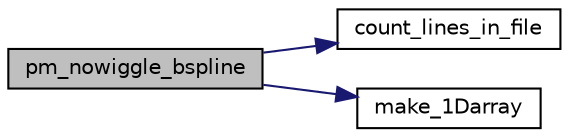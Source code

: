 digraph "pm_nowiggle_bspline"
{
 // LATEX_PDF_SIZE
  edge [fontname="Helvetica",fontsize="10",labelfontname="Helvetica",labelfontsize="10"];
  node [fontname="Helvetica",fontsize="10",shape=record];
  rankdir="LR";
  Node1 [label="pm_nowiggle_bspline",height=0.2,width=0.4,color="black", fillcolor="grey75", style="filled", fontcolor="black",tooltip="Compute the no-wiggle componenet of the matter power spectrum, reading in and interpolating the outpu..."];
  Node1 -> Node2 [color="midnightblue",fontsize="10",style="solid",fontname="Helvetica"];
  Node2 [label="count_lines_in_file",height=0.2,width=0.4,color="black", fillcolor="white", style="filled",URL="$d7/db6/utilities_8c.html#a5dcab02654b4d74caf32c73188f698db",tooltip="Count the number of lines of a file."];
  Node1 -> Node3 [color="midnightblue",fontsize="10",style="solid",fontname="Helvetica"];
  Node3 [label="make_1Darray",height=0.2,width=0.4,color="black", fillcolor="white", style="filled",URL="$d7/db6/utilities_8c.html#abbef0cde3da2c741890e66bf8f307995",tooltip="Allocate memory to a 1d array of type double and length size."];
}
